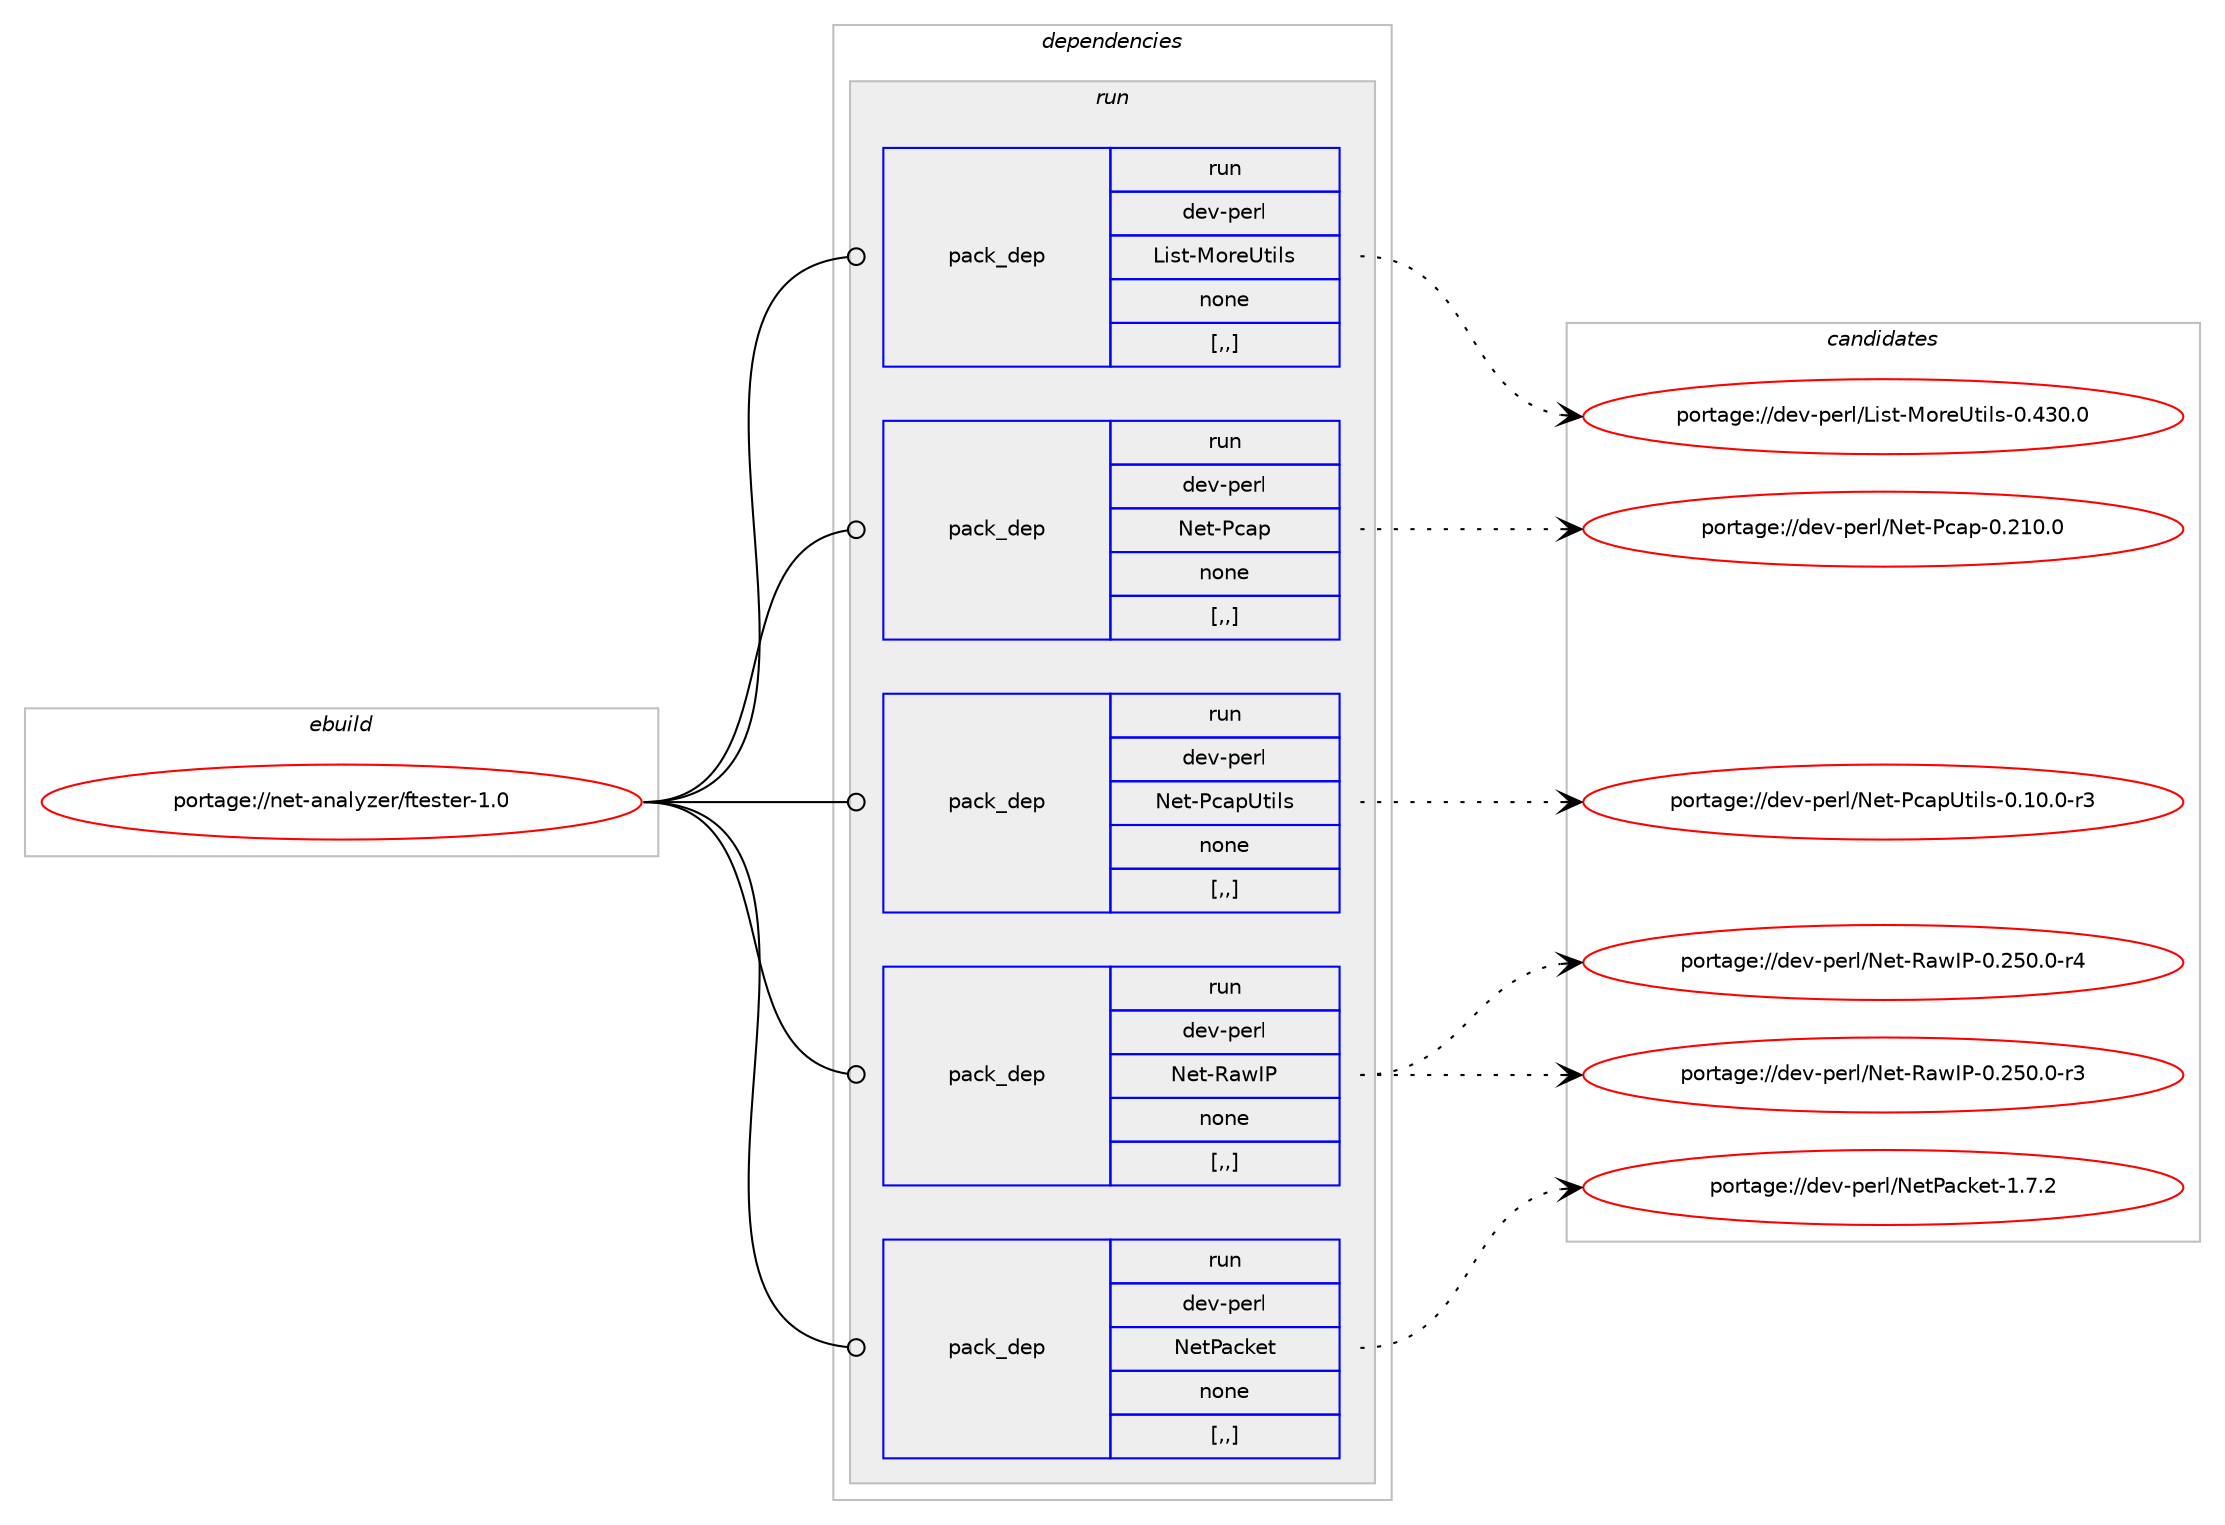 digraph prolog {

# *************
# Graph options
# *************

newrank=true;
concentrate=true;
compound=true;
graph [rankdir=LR,fontname=Helvetica,fontsize=10,ranksep=1.5];#, ranksep=2.5, nodesep=0.2];
edge  [arrowhead=vee];
node  [fontname=Helvetica,fontsize=10];

# **********
# The ebuild
# **********

subgraph cluster_leftcol {
color=gray;
label=<<i>ebuild</i>>;
id [label="portage://net-analyzer/ftester-1.0", color=red, width=4, href="../net-analyzer/ftester-1.0.svg"];
}

# ****************
# The dependencies
# ****************

subgraph cluster_midcol {
color=gray;
label=<<i>dependencies</i>>;
subgraph cluster_compile {
fillcolor="#eeeeee";
style=filled;
label=<<i>compile</i>>;
}
subgraph cluster_compileandrun {
fillcolor="#eeeeee";
style=filled;
label=<<i>compile and run</i>>;
}
subgraph cluster_run {
fillcolor="#eeeeee";
style=filled;
label=<<i>run</i>>;
subgraph pack247017 {
dependency336210 [label=<<TABLE BORDER="0" CELLBORDER="1" CELLSPACING="0" CELLPADDING="4" WIDTH="220"><TR><TD ROWSPAN="6" CELLPADDING="30">pack_dep</TD></TR><TR><TD WIDTH="110">run</TD></TR><TR><TD>dev-perl</TD></TR><TR><TD>List-MoreUtils</TD></TR><TR><TD>none</TD></TR><TR><TD>[,,]</TD></TR></TABLE>>, shape=none, color=blue];
}
id:e -> dependency336210:w [weight=20,style="solid",arrowhead="odot"];
subgraph pack247018 {
dependency336211 [label=<<TABLE BORDER="0" CELLBORDER="1" CELLSPACING="0" CELLPADDING="4" WIDTH="220"><TR><TD ROWSPAN="6" CELLPADDING="30">pack_dep</TD></TR><TR><TD WIDTH="110">run</TD></TR><TR><TD>dev-perl</TD></TR><TR><TD>Net-Pcap</TD></TR><TR><TD>none</TD></TR><TR><TD>[,,]</TD></TR></TABLE>>, shape=none, color=blue];
}
id:e -> dependency336211:w [weight=20,style="solid",arrowhead="odot"];
subgraph pack247019 {
dependency336212 [label=<<TABLE BORDER="0" CELLBORDER="1" CELLSPACING="0" CELLPADDING="4" WIDTH="220"><TR><TD ROWSPAN="6" CELLPADDING="30">pack_dep</TD></TR><TR><TD WIDTH="110">run</TD></TR><TR><TD>dev-perl</TD></TR><TR><TD>Net-PcapUtils</TD></TR><TR><TD>none</TD></TR><TR><TD>[,,]</TD></TR></TABLE>>, shape=none, color=blue];
}
id:e -> dependency336212:w [weight=20,style="solid",arrowhead="odot"];
subgraph pack247020 {
dependency336213 [label=<<TABLE BORDER="0" CELLBORDER="1" CELLSPACING="0" CELLPADDING="4" WIDTH="220"><TR><TD ROWSPAN="6" CELLPADDING="30">pack_dep</TD></TR><TR><TD WIDTH="110">run</TD></TR><TR><TD>dev-perl</TD></TR><TR><TD>Net-RawIP</TD></TR><TR><TD>none</TD></TR><TR><TD>[,,]</TD></TR></TABLE>>, shape=none, color=blue];
}
id:e -> dependency336213:w [weight=20,style="solid",arrowhead="odot"];
subgraph pack247021 {
dependency336214 [label=<<TABLE BORDER="0" CELLBORDER="1" CELLSPACING="0" CELLPADDING="4" WIDTH="220"><TR><TD ROWSPAN="6" CELLPADDING="30">pack_dep</TD></TR><TR><TD WIDTH="110">run</TD></TR><TR><TD>dev-perl</TD></TR><TR><TD>NetPacket</TD></TR><TR><TD>none</TD></TR><TR><TD>[,,]</TD></TR></TABLE>>, shape=none, color=blue];
}
id:e -> dependency336214:w [weight=20,style="solid",arrowhead="odot"];
}
}

# **************
# The candidates
# **************

subgraph cluster_choices {
rank=same;
color=gray;
label=<<i>candidates</i>>;

subgraph choice247017 {
color=black;
nodesep=1;
choice1001011184511210111410847761051151164577111114101851161051081154548465251484648 [label="portage://dev-perl/List-MoreUtils-0.430.0", color=red, width=4,href="../dev-perl/List-MoreUtils-0.430.0.svg"];
dependency336210:e -> choice1001011184511210111410847761051151164577111114101851161051081154548465251484648:w [style=dotted,weight="100"];
}
subgraph choice247018 {
color=black;
nodesep=1;
choice100101118451121011141084778101116458099971124548465049484648 [label="portage://dev-perl/Net-Pcap-0.210.0", color=red, width=4,href="../dev-perl/Net-Pcap-0.210.0.svg"];
dependency336211:e -> choice100101118451121011141084778101116458099971124548465049484648:w [style=dotted,weight="100"];
}
subgraph choice247019 {
color=black;
nodesep=1;
choice1001011184511210111410847781011164580999711285116105108115454846494846484511451 [label="portage://dev-perl/Net-PcapUtils-0.10.0-r3", color=red, width=4,href="../dev-perl/Net-PcapUtils-0.10.0-r3.svg"];
dependency336212:e -> choice1001011184511210111410847781011164580999711285116105108115454846494846484511451:w [style=dotted,weight="100"];
}
subgraph choice247020 {
color=black;
nodesep=1;
choice100101118451121011141084778101116458297119738045484650534846484511452 [label="portage://dev-perl/Net-RawIP-0.250.0-r4", color=red, width=4,href="../dev-perl/Net-RawIP-0.250.0-r4.svg"];
choice100101118451121011141084778101116458297119738045484650534846484511451 [label="portage://dev-perl/Net-RawIP-0.250.0-r3", color=red, width=4,href="../dev-perl/Net-RawIP-0.250.0-r3.svg"];
dependency336213:e -> choice100101118451121011141084778101116458297119738045484650534846484511452:w [style=dotted,weight="100"];
dependency336213:e -> choice100101118451121011141084778101116458297119738045484650534846484511451:w [style=dotted,weight="100"];
}
subgraph choice247021 {
color=black;
nodesep=1;
choice100101118451121011141084778101116809799107101116454946554650 [label="portage://dev-perl/NetPacket-1.7.2", color=red, width=4,href="../dev-perl/NetPacket-1.7.2.svg"];
dependency336214:e -> choice100101118451121011141084778101116809799107101116454946554650:w [style=dotted,weight="100"];
}
}

}
